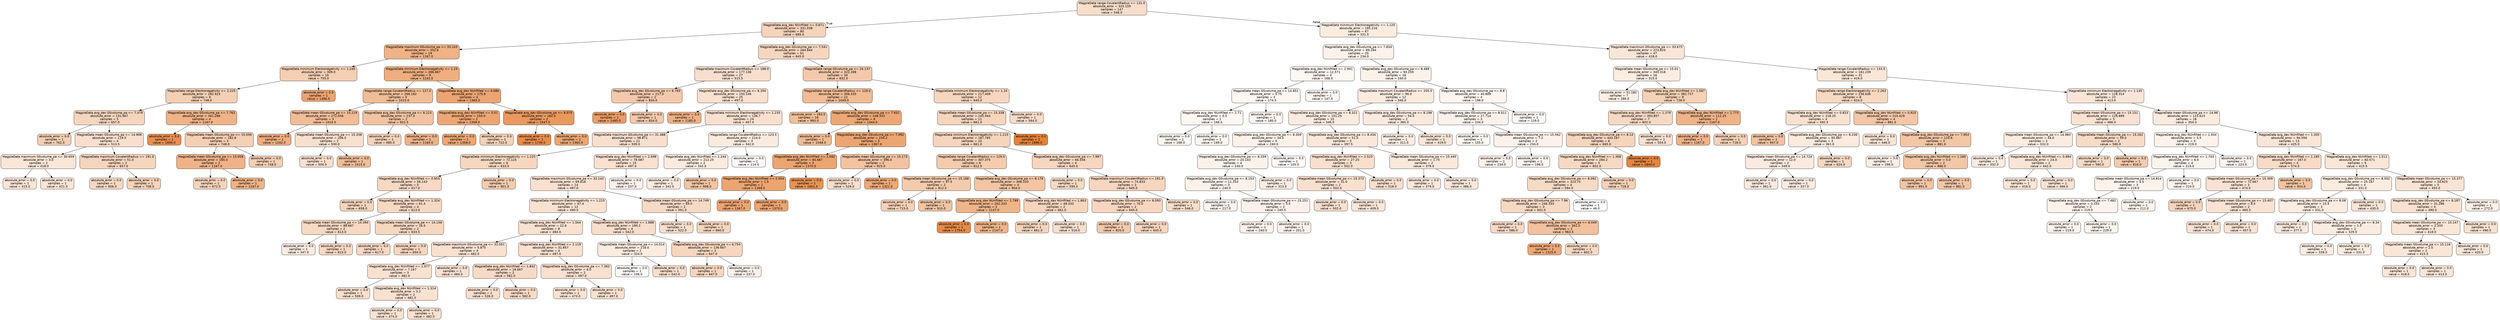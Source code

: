 digraph Tree {
node [shape=box, style="filled, rounded", color="black", fontname="helvetica"] ;
edge [fontname="helvetica"] ;
0 [label="MagpieData range CovalentRadius <= 131.0\nabsolute_error = 320.159\nsamples = 147\nvalue = 546.0", fillcolor="#f8ddc9"] ;
1 [label="MagpieData avg_dev NUnfilled <= 0.871\nabsolute_error = 331.038\nsamples = 80\nvalue = 685.0", fillcolor="#f6d3bb"] ;
0 -> 1 [labeldistance=2.5, labelangle=45, headlabel="True"] ;
2 [label="MagpieData maximum GSvolume_pa <= 33.243\nabsolute_error = 352.6\nsamples = 19\nvalue = 1167.0", fillcolor="#efb387"] ;
1 -> 2 ;
3 [label="MagpieData minimum Electronegativity <= 1.245\nabsolute_error = 309.0\nsamples = 10\nvalue = 755.0", fillcolor="#f5cfb3"] ;
2 -> 3 ;
4 [label="MagpieData range Electronegativity <= 2.225\nabsolute_error = 282.923\nsamples = 9\nvalue = 748.0", fillcolor="#f5cfb4"] ;
3 -> 4 ;
5 [label="MagpieData avg_dev GSvolume_pa <= 7.479\nabsolute_error = 131.667\nsamples = 5\nvalue = 657.0", fillcolor="#f6d5be"] ;
4 -> 5 ;
6 [label="absolute_error = 0.0\nsamples = 1\nvalue = 762.0", fillcolor="#f5ceb2"] ;
5 -> 6 ;
7 [label="MagpieData mean GSvolume_pa <= 14.906\nabsolute_error = 119.5\nsamples = 4\nvalue = 513.5", fillcolor="#f8dfcd"] ;
5 -> 7 ;
8 [label="MagpieData maximum GSvolume_pa <= 30.659\nabsolute_error = 3.0\nsamples = 2\nvalue = 418.0", fillcolor="#fae6d7"] ;
7 -> 8 ;
9 [label="absolute_error = 0.0\nsamples = 1\nvalue = 415.0", fillcolor="#fae6d8"] ;
8 -> 9 ;
10 [label="absolute_error = 0.0\nsamples = 1\nvalue = 421.0", fillcolor="#fae5d7"] ;
8 -> 10 ;
11 [label="MagpieData maximum CovalentRadius <= 191.0\nabsolute_error = 51.0\nsamples = 2\nvalue = 657.0", fillcolor="#f6d5be"] ;
7 -> 11 ;
12 [label="absolute_error = 0.0\nsamples = 1\nvalue = 606.0", fillcolor="#f7d9c3"] ;
11 -> 12 ;
13 [label="absolute_error = 0.0\nsamples = 1\nvalue = 708.0", fillcolor="#f6d2b8"] ;
11 -> 13 ;
14 [label="MagpieData avg_dev GSvolume_pa <= 7.763\nabsolute_error = 341.286\nsamples = 4\nvalue = 1167.0", fillcolor="#efb387"] ;
4 -> 14 ;
15 [label="absolute_error = 0.0\nsamples = 1\nvalue = 1695.0", fillcolor="#e88f4f"] ;
14 -> 15 ;
16 [label="MagpieData mean GSvolume_pa <= 15.056\nabsolute_error = 182.8\nsamples = 3\nvalue = 748.0", fillcolor="#f5cfb4"] ;
14 -> 16 ;
17 [label="MagpieData mean GSvolume_pa <= 15.008\nabsolute_error = 165.0\nsamples = 2\nvalue = 1167.0", fillcolor="#efb387"] ;
16 -> 17 ;
18 [label="absolute_error = 0.0\nsamples = 1\nvalue = 672.0", fillcolor="#f6d4bc"] ;
17 -> 18 ;
19 [label="absolute_error = 0.0\nsamples = 1\nvalue = 1167.0", fillcolor="#efb387"] ;
17 -> 19 ;
20 [label="absolute_error = 0.0\nsamples = 1\nvalue = 748.0", fillcolor="#f5cfb4"] ;
16 -> 20 ;
21 [label="absolute_error = 0.0\nsamples = 1\nvalue = 1396.0", fillcolor="#eca36f"] ;
3 -> 21 ;
22 [label="MagpieData minimum Electronegativity <= 1.23\nabsolute_error = 286.667\nsamples = 9\nvalue = 1242.0", fillcolor="#eeae7f"] ;
2 -> 22 ;
23 [label="MagpieData range CovalentRadius <= 127.0\nabsolute_error = 266.182\nsamples = 5\nvalue = 1015.0", fillcolor="#f1bd97"] ;
22 -> 23 ;
24 [label="MagpieData mean GSvolume_pa <= 15.219\nabsolute_error = 272.556\nsamples = 3\nvalue = 1015.0", fillcolor="#f1bd97"] ;
23 -> 24 ;
25 [label="absolute_error = 0.0\nsamples = 1\nvalue = 1242.0", fillcolor="#eeae7f"] ;
24 -> 25 ;
26 [label="MagpieData mean GSvolume_pa <= 15.338\nabsolute_error = 206.0\nsamples = 2\nvalue = 500.0", fillcolor="#f9e0ce"] ;
24 -> 26 ;
27 [label="absolute_error = 0.0\nsamples = 1\nvalue = 500.0", fillcolor="#f9e0ce"] ;
26 -> 27 ;
28 [label="absolute_error = 0.0\nsamples = 1\nvalue = 1015.0", fillcolor="#f1bd97"] ;
26 -> 28 ;
29 [label="MagpieData avg_dev GSvolume_pa <= 8.223\nabsolute_error = 237.5\nsamples = 2\nvalue = 922.5", fillcolor="#f3c3a1"] ;
23 -> 29 ;
30 [label="absolute_error = 0.0\nsamples = 1\nvalue = 685.0", fillcolor="#f6d3bb"] ;
29 -> 30 ;
31 [label="absolute_error = 0.0\nsamples = 1\nvalue = 1160.0", fillcolor="#efb388"] ;
29 -> 31 ;
32 [label="MagpieData avg_dev NUnfilled <= 0.686\nabsolute_error = 175.9\nsamples = 4\nvalue = 1365.0", fillcolor="#eca572"] ;
22 -> 32 ;
33 [label="MagpieData avg_dev NUnfilled <= 0.51\nabsolute_error = 159.0\nsamples = 2\nvalue = 1358.0", fillcolor="#eda673"] ;
32 -> 33 ;
34 [label="absolute_error = 0.0\nsamples = 1\nvalue = 1358.0", fillcolor="#eda673"] ;
33 -> 34 ;
35 [label="absolute_error = 0.0\nsamples = 1\nvalue = 722.0", fillcolor="#f5d1b7"] ;
33 -> 35 ;
36 [label="MagpieData avg_dev GSvolume_pa <= 8.075\nabsolute_error = 182.5\nsamples = 2\nvalue = 1547.5", fillcolor="#ea995e"] ;
32 -> 36 ;
37 [label="absolute_error = 0.0\nsamples = 1\nvalue = 1730.0", fillcolor="#e78c4b"] ;
36 -> 37 ;
38 [label="absolute_error = 0.0\nsamples = 1\nvalue = 1365.0", fillcolor="#eca572"] ;
36 -> 38 ;
39 [label="MagpieData avg_dev GSvolume_pa <= 7.541\nabsolute_error = 284.844\nsamples = 61\nvalue = 645.0", fillcolor="#f7d6bf"] ;
1 -> 39 ;
40 [label="MagpieData maximum CovalentRadius <= 188.0\nabsolute_error = 177.136\nsamples = 27\nvalue = 515.5", fillcolor="#f8dfcd"] ;
39 -> 40 ;
41 [label="MagpieData avg_dev GSvolume_pa <= 6.793\nabsolute_error = 217.0\nsamples = 2\nvalue = 834.0", fillcolor="#f4c9ab"] ;
40 -> 41 ;
42 [label="absolute_error = 0.0\nsamples = 1\nvalue = 1485.0", fillcolor="#eb9d65"] ;
41 -> 42 ;
43 [label="absolute_error = 0.0\nsamples = 1\nvalue = 834.0", fillcolor="#f4c9ab"] ;
41 -> 43 ;
44 [label="MagpieData avg_dev GSvolume_pa <= 6.356\nabsolute_error = 150.146\nsamples = 25\nvalue = 497.0", fillcolor="#f9e0cf"] ;
40 -> 44 ;
45 [label="absolute_error = 0.0\nsamples = 1\nvalue = 1185.0", fillcolor="#efb185"] ;
44 -> 45 ;
46 [label="MagpieData minimum Electronegativity <= 1.235\nabsolute_error = 136.7\nsamples = 24\nvalue = 497.0", fillcolor="#f9e0cf"] ;
44 -> 46 ;
47 [label="MagpieData maximum GSvolume_pa <= 31.488\nabsolute_error = 98.871\nsamples = 21\nvalue = 509.0", fillcolor="#f8dfcd"] ;
46 -> 47 ;
48 [label="MagpieData minimum Electronegativity <= 1.225\nabsolute_error = 72.125\nsamples = 6\nvalue = 633.5", fillcolor="#f7d7c0"] ;
47 -> 48 ;
49 [label="MagpieData avg_dev NUnfilled <= 0.953\nabsolute_error = 56.143\nsamples = 5\nvalue = 617.0", fillcolor="#f7d8c2"] ;
48 -> 49 ;
50 [label="absolute_error = 0.0\nsamples = 1\nvalue = 658.0", fillcolor="#f6d5bd"] ;
49 -> 50 ;
51 [label="MagpieData avg_dev NUnfilled <= 1.324\nabsolute_error = 61.4\nsamples = 4\nvalue = 613.0", fillcolor="#f7d8c2"] ;
49 -> 51 ;
52 [label="MagpieData mean GSvolume_pa <= 14.394\nabsolute_error = 88.667\nsamples = 2\nvalue = 613.0", fillcolor="#f7d8c2"] ;
51 -> 52 ;
53 [label="absolute_error = 0.0\nsamples = 1\nvalue = 347.0", fillcolor="#fbeadf"] ;
52 -> 53 ;
54 [label="absolute_error = 0.0\nsamples = 1\nvalue = 613.0", fillcolor="#f7d8c2"] ;
52 -> 54 ;
55 [label="MagpieData mean GSvolume_pa <= 14.158\nabsolute_error = 16.5\nsamples = 2\nvalue = 633.5", fillcolor="#f7d7c0"] ;
51 -> 55 ;
56 [label="absolute_error = 0.0\nsamples = 1\nvalue = 617.0", fillcolor="#f7d8c2"] ;
55 -> 56 ;
57 [label="absolute_error = 0.0\nsamples = 1\nvalue = 650.0", fillcolor="#f7d6be"] ;
55 -> 57 ;
58 [label="absolute_error = 0.0\nsamples = 1\nvalue = 801.0", fillcolor="#f4ccae"] ;
48 -> 58 ;
59 [label="MagpieData avg_dev NUnfilled <= 2.698\nabsolute_error = 78.087\nsamples = 15\nvalue = 497.0", fillcolor="#f9e0cf"] ;
47 -> 59 ;
60 [label="MagpieData maximum GSvolume_pa <= 33.243\nabsolute_error = 69.818\nsamples = 14\nvalue = 497.0", fillcolor="#f9e0cf"] ;
59 -> 60 ;
61 [label="MagpieData minimum Electronegativity <= 1.215\nabsolute_error = 67.4\nsamples = 12\nvalue = 490.5", fillcolor="#f9e1cf"] ;
60 -> 61 ;
62 [label="MagpieData avg_dev NUnfilled <= 1.564\nabsolute_error = 22.6\nsamples = 8\nvalue = 484.0", fillcolor="#f9e1d0"] ;
61 -> 62 ;
63 [label="MagpieData maximum GSvolume_pa <= 32.051\nabsolute_error = 5.875\nsamples = 4\nvalue = 482.0", fillcolor="#f9e1d0"] ;
62 -> 63 ;
64 [label="MagpieData avg_dev NUnfilled <= 1.077\nabsolute_error = 7.167\nsamples = 3\nvalue = 482.0", fillcolor="#f9e1d0"] ;
63 -> 64 ;
65 [label="absolute_error = 0.0\nsamples = 1\nvalue = 509.0", fillcolor="#f8dfcd"] ;
64 -> 65 ;
66 [label="MagpieData avg_dev NUnfilled <= 1.314\nabsolute_error = 3.2\nsamples = 2\nvalue = 482.0", fillcolor="#f9e1d0"] ;
64 -> 66 ;
67 [label="absolute_error = 0.0\nsamples = 1\nvalue = 474.0", fillcolor="#f9e2d1"] ;
66 -> 67 ;
68 [label="absolute_error = 0.0\nsamples = 1\nvalue = 482.0", fillcolor="#f9e1d0"] ;
66 -> 68 ;
69 [label="absolute_error = 0.0\nsamples = 1\nvalue = 484.0", fillcolor="#f9e1d0"] ;
63 -> 69 ;
70 [label="MagpieData avg_dev NUnfilled <= 2.119\nabsolute_error = 31.857\nsamples = 4\nvalue = 497.0", fillcolor="#f9e0cf"] ;
62 -> 70 ;
71 [label="MagpieData avg_dev NUnfilled <= 1.842\nabsolute_error = 18.667\nsamples = 2\nvalue = 582.0", fillcolor="#f7dac6"] ;
70 -> 71 ;
72 [label="absolute_error = 0.0\nsamples = 1\nvalue = 526.0", fillcolor="#f8decc"] ;
71 -> 72 ;
73 [label="absolute_error = 0.0\nsamples = 1\nvalue = 582.0", fillcolor="#f7dac6"] ;
71 -> 73 ;
74 [label="MagpieData avg_dev GSvolume_pa <= 7.362\nabsolute_error = 6.0\nsamples = 2\nvalue = 497.0", fillcolor="#f9e0cf"] ;
70 -> 74 ;
75 [label="absolute_error = 0.0\nsamples = 1\nvalue = 473.0", fillcolor="#f9e2d1"] ;
74 -> 75 ;
76 [label="absolute_error = 0.0\nsamples = 1\nvalue = 497.0", fillcolor="#f9e0cf"] ;
74 -> 76 ;
77 [label="MagpieData avg_dev NUnfilled <= 1.888\nabsolute_error = 190.2\nsamples = 4\nvalue = 542.0", fillcolor="#f8ddca"] ;
61 -> 77 ;
78 [label="MagpieData mean GSvolume_pa <= 14.514\nabsolute_error = 218.0\nsamples = 2\nvalue = 324.0", fillcolor="#fbece1"] ;
77 -> 78 ;
79 [label="absolute_error = 0.0\nsamples = 1\nvalue = 106.0", fillcolor="#fefbf9"] ;
78 -> 79 ;
80 [label="absolute_error = 0.0\nsamples = 1\nvalue = 542.0", fillcolor="#f8ddca"] ;
78 -> 80 ;
81 [label="MagpieData avg_dev GSvolume_pa <= 6.754\nabsolute_error = 136.667\nsamples = 2\nvalue = 647.0", fillcolor="#f7d6bf"] ;
77 -> 81 ;
82 [label="absolute_error = 0.0\nsamples = 1\nvalue = 647.0", fillcolor="#f7d6bf"] ;
81 -> 82 ;
83 [label="absolute_error = 0.0\nsamples = 1\nvalue = 237.0", fillcolor="#fcf2eb"] ;
81 -> 83 ;
84 [label="MagpieData mean GSvolume_pa <= 14.749\nabsolute_error = 69.0\nsamples = 2\nvalue = 591.0", fillcolor="#f7dac5"] ;
60 -> 84 ;
85 [label="absolute_error = 0.0\nsamples = 1\nvalue = 522.0", fillcolor="#f8dfcc"] ;
84 -> 85 ;
86 [label="absolute_error = 0.0\nsamples = 1\nvalue = 660.0", fillcolor="#f6d5bd"] ;
84 -> 86 ;
87 [label="absolute_error = 0.0\nsamples = 1\nvalue = 237.0", fillcolor="#fcf2eb"] ;
59 -> 87 ;
88 [label="MagpieData range CovalentRadius <= 123.5\nabsolute_error = 214.0\nsamples = 3\nvalue = 342.0", fillcolor="#fbebdf"] ;
46 -> 88 ;
89 [label="MagpieData avg_dev NUnfilled <= 1.244\nabsolute_error = 212.25\nsamples = 2\nvalue = 342.0", fillcolor="#fbebdf"] ;
88 -> 89 ;
90 [label="absolute_error = 0.0\nsamples = 1\nvalue = 342.0", fillcolor="#fbebdf"] ;
89 -> 90 ;
91 [label="absolute_error = 0.0\nsamples = 1\nvalue = 908.0", fillcolor="#f3c4a3"] ;
89 -> 91 ;
92 [label="absolute_error = 0.0\nsamples = 1\nvalue = 114.0", fillcolor="#fefaf8"] ;
88 -> 92 ;
93 [label="MagpieData range GSvolume_pa <= 24.137\nabsolute_error = 322.288\nsamples = 34\nvalue = 832.0", fillcolor="#f4c9ab"] ;
39 -> 93 ;
94 [label="MagpieData range CovalentRadius <= 129.0\nabsolute_error = 306.333\nsamples = 22\nvalue = 1049.0", fillcolor="#f1bb94"] ;
93 -> 94 ;
95 [label="absolute_error = 293.5\nsamples = 16\nvalue = 993.0", fillcolor="#f2bf9a"] ;
94 -> 95 ;
96 [label="MagpieData avg_dev GSvolume_pa <= 7.652\nabsolute_error = 248.333\nsamples = 6\nvalue = 1344.0", fillcolor="#eda774"] ;
94 -> 96 ;
97 [label="absolute_error = 0.0\nsamples = 1\nvalue = 1048.0", fillcolor="#f1bb94"] ;
96 -> 97 ;
98 [label="MagpieData avg_dev GSvolume_pa <= 7.992\nabsolute_error = 234.2\nsamples = 5\nvalue = 1367.0", fillcolor="#eca572"] ;
96 -> 98 ;
99 [label="MagpieData avg_dev NUnfilled <= 2.092\nabsolute_error = 94.667\nsamples = 3\nvalue = 1370.0", fillcolor="#eca571"] ;
98 -> 99 ;
100 [label="MagpieData avg_dev NUnfilled <= 2.054\nabsolute_error = 1.5\nsamples = 2\nvalue = 1368.5", fillcolor="#eca571"] ;
99 -> 100 ;
101 [label="absolute_error = 0.0\nsamples = 1\nvalue = 1367.0", fillcolor="#eca572"] ;
100 -> 101 ;
102 [label="absolute_error = 0.0\nsamples = 1\nvalue = 1370.0", fillcolor="#eca571"] ;
100 -> 102 ;
103 [label="absolute_error = 0.0\nsamples = 1\nvalue = 1651.0", fillcolor="#e89253"] ;
99 -> 103 ;
104 [label="MagpieData mean GSvolume_pa <= 15.173\nabsolute_error = 396.0\nsamples = 2\nvalue = 925.0", fillcolor="#f3c3a1"] ;
98 -> 104 ;
105 [label="absolute_error = 0.0\nsamples = 1\nvalue = 529.0", fillcolor="#f8decb"] ;
104 -> 105 ;
106 [label="absolute_error = 0.0\nsamples = 1\nvalue = 1321.0", fillcolor="#eda877"] ;
104 -> 106 ;
107 [label="MagpieData minimum Electronegativity <= 1.24\nabsolute_error = 217.409\nsamples = 12\nvalue = 645.0", fillcolor="#f7d6bf"] ;
93 -> 107 ;
108 [label="MagpieData mean GSvolume_pa <= 15.338\nabsolute_error = 245.944\nsamples = 11\nvalue = 661.0", fillcolor="#f6d5bd"] ;
107 -> 108 ;
109 [label="MagpieData minimum Electronegativity <= 1.215\nabsolute_error = 187.765\nsamples = 10\nvalue = 661.0", fillcolor="#f6d5bd"] ;
108 -> 109 ;
110 [label="MagpieData range CovalentRadius <= 129.0\nabsolute_error = 307.375\nsamples = 6\nvalue = 812.5", fillcolor="#f4cbad"] ;
109 -> 110 ;
111 [label="MagpieData mean GSvolume_pa <= 15.188\nabsolute_error = 97.5\nsamples = 2\nvalue = 812.5", fillcolor="#f4cbad"] ;
110 -> 111 ;
112 [label="absolute_error = 0.0\nsamples = 1\nvalue = 715.0", fillcolor="#f6d1b7"] ;
111 -> 112 ;
113 [label="absolute_error = 0.0\nsamples = 1\nvalue = 910.0", fillcolor="#f3c4a3"] ;
111 -> 113 ;
114 [label="MagpieData avg_dev GSvolume_pa <= 8.176\nabsolute_error = 368.333\nsamples = 4\nvalue = 904.0", fillcolor="#f3c5a3"] ;
110 -> 114 ;
115 [label="MagpieData avg_dev NUnfilled <= 1.789\nabsolute_error = 202.333\nsamples = 2\nvalue = 1147.0", fillcolor="#f0b489"] ;
114 -> 115 ;
116 [label="absolute_error = 0.0\nsamples = 1\nvalue = 1754.0", fillcolor="#e78b48"] ;
115 -> 116 ;
117 [label="absolute_error = 0.0\nsamples = 1\nvalue = 1147.0", fillcolor="#f0b489"] ;
115 -> 117 ;
118 [label="MagpieData avg_dev NUnfilled <= 1.863\nabsolute_error = 48.333\nsamples = 2\nvalue = 661.0", fillcolor="#f6d5bd"] ;
114 -> 118 ;
119 [label="absolute_error = 0.0\nsamples = 1\nvalue = 661.0", fillcolor="#f6d5bd"] ;
118 -> 119 ;
120 [label="absolute_error = 0.0\nsamples = 1\nvalue = 516.0", fillcolor="#f8dfcd"] ;
118 -> 120 ;
121 [label="MagpieData avg_dev GSvolume_pa <= 7.997\nabsolute_error = 66.556\nsamples = 4\nvalue = 645.0", fillcolor="#f7d6bf"] ;
109 -> 121 ;
122 [label="absolute_error = 0.0\nsamples = 1\nvalue = 595.0", fillcolor="#f7dac4"] ;
121 -> 122 ;
123 [label="MagpieData maximum CovalentRadius <= 191.0\nabsolute_error = 74.833\nsamples = 3\nvalue = 645.0", fillcolor="#f7d6bf"] ;
121 -> 123 ;
124 [label="MagpieData avg_dev GSvolume_pa <= 8.093\nabsolute_error = 70.0\nsamples = 2\nvalue = 645.0", fillcolor="#f7d6bf"] ;
123 -> 124 ;
125 [label="absolute_error = 0.0\nsamples = 1\nvalue = 820.0", fillcolor="#f4caac"] ;
124 -> 125 ;
126 [label="absolute_error = 0.0\nsamples = 1\nvalue = 645.0", fillcolor="#f7d6bf"] ;
124 -> 126 ;
127 [label="absolute_error = 0.0\nsamples = 1\nvalue = 546.0", fillcolor="#f8ddc9"] ;
123 -> 127 ;
128 [label="absolute_error = 0.0\nsamples = 1\nvalue = 1896.0", fillcolor="#e58139"] ;
108 -> 128 ;
129 [label="absolute_error = 0.0\nsamples = 1\nvalue = 564.0", fillcolor="#f8dcc8"] ;
107 -> 129 ;
130 [label="MagpieData minimum Electronegativity <= 1.125\nabsolute_error = 195.216\nsamples = 67\nvalue = 331.5", fillcolor="#fbece0"] ;
0 -> 130 [labeldistance=2.5, labelangle=-45, headlabel="False"] ;
131 [label="MagpieData avg_dev GSvolume_pa <= 7.834\nabsolute_error = 89.294\nsamples = 20\nvalue = 234.0", fillcolor="#fcf2eb"] ;
130 -> 131 ;
132 [label="MagpieData avg_dev NUnfilled <= 2.941\nabsolute_error = 12.571\nsamples = 4\nvalue = 168.0", fillcolor="#fdf7f2"] ;
131 -> 132 ;
133 [label="MagpieData mean GSvolume_pa <= 14.851\nabsolute_error = 5.75\nsamples = 3\nvalue = 174.5", fillcolor="#fdf6f1"] ;
132 -> 133 ;
134 [label="MagpieData avg_dev NUnfilled <= 2.71\nabsolute_error = 0.5\nsamples = 2\nvalue = 168.5", fillcolor="#fdf7f2"] ;
133 -> 134 ;
135 [label="absolute_error = 0.0\nsamples = 1\nvalue = 168.0", fillcolor="#fdf7f2"] ;
134 -> 135 ;
136 [label="absolute_error = 0.0\nsamples = 1\nvalue = 169.0", fillcolor="#fdf7f2"] ;
134 -> 136 ;
137 [label="absolute_error = 0.0\nsamples = 1\nvalue = 180.0", fillcolor="#fdf6f1"] ;
133 -> 137 ;
138 [label="absolute_error = 0.0\nsamples = 1\nvalue = 147.0", fillcolor="#fef8f4"] ;
132 -> 138 ;
139 [label="MagpieData avg_dev GSvolume_pa <= 8.489\nabsolute_error = 93.259\nsamples = 16\nvalue = 240.0", fillcolor="#fcf2ea"] ;
131 -> 139 ;
140 [label="MagpieData maximum CovalentRadius <= 205.5\nabsolute_error = 96.0\nsamples = 12\nvalue = 346.0", fillcolor="#fbebdf"] ;
139 -> 140 ;
141 [label="MagpieData avg_dev GSvolume_pa <= 8.321\nabsolute_error = 101.25\nsamples = 10\nvalue = 346.0", fillcolor="#fbebdf"] ;
140 -> 141 ;
142 [label="MagpieData avg_dev GSvolume_pa <= 8.309\nabsolute_error = 34.5\nsamples = 5\nvalue = 240.0", fillcolor="#fcf2ea"] ;
141 -> 142 ;
143 [label="MagpieData avg_dev GSvolume_pa <= 8.259\nabsolute_error = 20.143\nsamples = 4\nvalue = 240.0", fillcolor="#fcf2ea"] ;
142 -> 143 ;
144 [label="MagpieData avg_dev GSvolume_pa <= 8.153\nabsolute_error = 11.333\nsamples = 3\nvalue = 240.0", fillcolor="#fcf2ea"] ;
143 -> 144 ;
145 [label="absolute_error = 0.0\nsamples = 1\nvalue = 217.0", fillcolor="#fdf3ed"] ;
144 -> 145 ;
146 [label="MagpieData mean GSvolume_pa <= 15.251\nabsolute_error = 5.5\nsamples = 2\nvalue = 245.5", fillcolor="#fcf1ea"] ;
144 -> 146 ;
147 [label="absolute_error = 0.0\nsamples = 1\nvalue = 240.0", fillcolor="#fcf2ea"] ;
146 -> 147 ;
148 [label="absolute_error = 0.0\nsamples = 1\nvalue = 251.0", fillcolor="#fcf1e9"] ;
146 -> 148 ;
149 [label="absolute_error = 0.0\nsamples = 1\nvalue = 313.0", fillcolor="#fbede2"] ;
143 -> 149 ;
150 [label="absolute_error = 0.0\nsamples = 1\nvalue = 105.0", fillcolor="#fefbf9"] ;
142 -> 150 ;
151 [label="MagpieData avg_dev GSvolume_pa <= 8.434\nabsolute_error = 51.0\nsamples = 5\nvalue = 397.5", fillcolor="#fae7d9"] ;
141 -> 151 ;
152 [label="MagpieData avg_dev NUnfilled <= 2.525\nabsolute_error = 27.25\nsamples = 3\nvalue = 502.0", fillcolor="#f9e0ce"] ;
151 -> 152 ;
153 [label="MagpieData mean GSvolume_pa <= 15.373\nabsolute_error = 31.0\nsamples = 2\nvalue = 502.0", fillcolor="#f9e0ce"] ;
152 -> 153 ;
154 [label="absolute_error = 0.0\nsamples = 1\nvalue = 502.0", fillcolor="#f9e0ce"] ;
153 -> 154 ;
155 [label="absolute_error = 0.0\nsamples = 1\nvalue = 409.0", fillcolor="#fae6d8"] ;
153 -> 155 ;
156 [label="absolute_error = 0.0\nsamples = 1\nvalue = 518.0", fillcolor="#f8dfcc"] ;
152 -> 156 ;
157 [label="MagpieData mean GSvolume_pa <= 15.445\nabsolute_error = 1.75\nsamples = 2\nvalue = 379.0", fillcolor="#fae8db"] ;
151 -> 157 ;
158 [label="absolute_error = 0.0\nsamples = 1\nvalue = 379.0", fillcolor="#fae8db"] ;
157 -> 158 ;
159 [label="absolute_error = 0.0\nsamples = 1\nvalue = 386.0", fillcolor="#fae8db"] ;
157 -> 159 ;
160 [label="MagpieData avg_dev GSvolume_pa <= 8.198\nabsolute_error = 54.0\nsamples = 2\nvalue = 365.0", fillcolor="#fbe9dd"] ;
140 -> 160 ;
161 [label="absolute_error = 0.0\nsamples = 1\nvalue = 311.0", fillcolor="#fbede3"] ;
160 -> 161 ;
162 [label="absolute_error = 0.0\nsamples = 1\nvalue = 419.0", fillcolor="#fae6d7"] ;
160 -> 162 ;
163 [label="MagpieData avg_dev GSvolume_pa <= 8.8\nabsolute_error = 40.889\nsamples = 4\nvalue = 198.0", fillcolor="#fdf5ef"] ;
139 -> 163 ;
164 [label="MagpieData avg_dev GSvolume_pa <= 8.511\nabsolute_error = 27.714\nsamples = 3\nvalue = 234.0", fillcolor="#fcf2eb"] ;
163 -> 164 ;
165 [label="absolute_error = 0.0\nsamples = 1\nvalue = 155.0", fillcolor="#fdf8f3"] ;
164 -> 165 ;
166 [label="MagpieData mean GSvolume_pa <= 15.562\nabsolute_error = 7.2\nsamples = 2\nvalue = 234.0", fillcolor="#fcf2eb"] ;
164 -> 166 ;
167 [label="absolute_error = 0.0\nsamples = 1\nvalue = 234.0", fillcolor="#fcf2eb"] ;
166 -> 167 ;
168 [label="absolute_error = 0.0\nsamples = 1\nvalue = 198.0", fillcolor="#fdf5ef"] ;
166 -> 168 ;
169 [label="absolute_error = 0.0\nsamples = 1\nvalue = 129.0", fillcolor="#fef9f6"] ;
163 -> 169 ;
170 [label="MagpieData maximum GSvolume_pa <= 33.675\nabsolute_error = 223.824\nsamples = 47\nvalue = 418.0", fillcolor="#fae6d7"] ;
130 -> 170 ;
171 [label="MagpieData mean GSvolume_pa <= 15.01\nabsolute_error = 345.318\nsamples = 16\nvalue = 315.0", fillcolor="#fbede2"] ;
170 -> 171 ;
172 [label="absolute_error = 51.182\nsamples = 7\nvalue = 286.0", fillcolor="#fcefe5"] ;
171 -> 172 ;
173 [label="MagpieData avg_dev NUnfilled <= 1.587\nabsolute_error = 382.727\nsamples = 9\nvalue = 728.0", fillcolor="#f5d1b6"] ;
171 -> 173 ;
174 [label="MagpieData avg_dev NUnfilled <= 1.379\nabsolute_error = 393.857\nsamples = 7\nvalue = 602.0", fillcolor="#f7d9c3"] ;
173 -> 174 ;
175 [label="MagpieData avg_dev GSvolume_pa <= 8.14\nabsolute_error = 443.167\nsamples = 6\nvalue = 665.0", fillcolor="#f6d5bd"] ;
174 -> 175 ;
176 [label="MagpieData avg_dev NUnfilled <= 1.308\nabsolute_error = 284.2\nsamples = 5\nvalue = 602.0", fillcolor="#f7d9c3"] ;
175 -> 176 ;
177 [label="MagpieData avg_dev GSvolume_pa <= 8.092\nabsolute_error = 323.75\nsamples = 4\nvalue = 594.0", fillcolor="#f7dac4"] ;
176 -> 177 ;
178 [label="MagpieData avg_dev GSvolume_pa <= 7.96\nabsolute_error = 246.333\nsamples = 3\nvalue = 602.0", fillcolor="#f7d9c3"] ;
177 -> 178 ;
179 [label="absolute_error = 0.0\nsamples = 1\nvalue = 586.0", fillcolor="#f7dac5"] ;
178 -> 179 ;
180 [label="MagpieData avg_dev GSvolume_pa <= 8.049\nabsolute_error = 361.5\nsamples = 2\nvalue = 963.5", fillcolor="#f2c19d"] ;
178 -> 180 ;
181 [label="absolute_error = 0.0\nsamples = 1\nvalue = 1325.0", fillcolor="#eda876"] ;
180 -> 181 ;
182 [label="absolute_error = 0.0\nsamples = 1\nvalue = 602.0", fillcolor="#f7d9c3"] ;
180 -> 182 ;
183 [label="absolute_error = 0.0\nsamples = 1\nvalue = 46.0", fillcolor="#ffffff"] ;
177 -> 183 ;
184 [label="absolute_error = 0.0\nsamples = 1\nvalue = 728.0", fillcolor="#f5d1b6"] ;
176 -> 184 ;
185 [label="absolute_error = 0.0\nsamples = 1\nvalue = 1840.0", fillcolor="#e6853f"] ;
175 -> 185 ;
186 [label="absolute_error = 0.0\nsamples = 1\nvalue = 504.0", fillcolor="#f9e0ce"] ;
174 -> 186 ;
187 [label="MagpieData avg_dev NUnfilled <= 1.773\nabsolute_error = 112.25\nsamples = 2\nvalue = 1167.0", fillcolor="#efb387"] ;
173 -> 187 ;
188 [label="absolute_error = 0.0\nsamples = 1\nvalue = 1167.0", fillcolor="#efb387"] ;
187 -> 188 ;
189 [label="absolute_error = 0.0\nsamples = 1\nvalue = 718.0", fillcolor="#f6d1b7"] ;
187 -> 189 ;
190 [label="MagpieData range CovalentRadius <= 133.5\nabsolute_error = 161.239\nsamples = 31\nvalue = 419.0", fillcolor="#fae6d7"] ;
170 -> 190 ;
191 [label="MagpieData range Electronegativity <= 2.263\nabsolute_error = 236.636\nsamples = 8\nvalue = 624.0", fillcolor="#f7d8c1"] ;
190 -> 191 ;
192 [label="MagpieData avg_dev NUnfilled <= 0.823\nabsolute_error = 218.25\nsamples = 4\nvalue = 492.5", fillcolor="#f9e1cf"] ;
191 -> 192 ;
193 [label="absolute_error = 0.0\nsamples = 1\nvalue = 947.0", fillcolor="#f2c29f"] ;
192 -> 193 ;
194 [label="MagpieData avg_dev GSvolume_pa <= 8.336\nabsolute_error = 95.667\nsamples = 3\nvalue = 361.0", fillcolor="#fbeadd"] ;
192 -> 194 ;
195 [label="MagpieData mean GSvolume_pa <= 14.724\nabsolute_error = 12.0\nsamples = 2\nvalue = 349.0", fillcolor="#fbeadf"] ;
194 -> 195 ;
196 [label="absolute_error = 0.0\nsamples = 1\nvalue = 361.0", fillcolor="#fbeadd"] ;
195 -> 196 ;
197 [label="absolute_error = 0.0\nsamples = 1\nvalue = 337.0", fillcolor="#fbebe0"] ;
195 -> 197 ;
198 [label="absolute_error = 0.0\nsamples = 1\nvalue = 624.0", fillcolor="#f7d8c1"] ;
194 -> 198 ;
199 [label="MagpieData avg_dev NUnfilled <= 0.925\nabsolute_error = 210.429\nsamples = 4\nvalue = 881.0", fillcolor="#f3c6a6"] ;
191 -> 199 ;
200 [label="absolute_error = 0.0\nsamples = 1\nvalue = 446.0", fillcolor="#f9e4d4"] ;
199 -> 200 ;
201 [label="MagpieData avg_dev GSvolume_pa <= 7.954\nabsolute_error = 120.6\nsamples = 3\nvalue = 881.0", fillcolor="#f3c6a6"] ;
199 -> 201 ;
202 [label="absolute_error = 0.0\nsamples = 1\nvalue = 298.0", fillcolor="#fbeee4"] ;
201 -> 202 ;
203 [label="MagpieData avg_dev NUnfilled <= 1.185\nabsolute_error = 5.0\nsamples = 2\nvalue = 886.0", fillcolor="#f3c6a5"] ;
201 -> 203 ;
204 [label="absolute_error = 0.0\nsamples = 1\nvalue = 891.0", fillcolor="#f3c5a5"] ;
203 -> 204 ;
205 [label="absolute_error = 0.0\nsamples = 1\nvalue = 881.0", fillcolor="#f3c6a6"] ;
203 -> 205 ;
206 [label="MagpieData minimum Electronegativity <= 1.135\nabsolute_error = 128.314\nsamples = 23\nvalue = 413.0", fillcolor="#fae6d8"] ;
190 -> 206 ;
207 [label="MagpieData mean GSvolume_pa <= 15.151\nabsolute_error = 126.889\nsamples = 5\nvalue = 466.0", fillcolor="#f9e2d2"] ;
206 -> 207 ;
208 [label="MagpieData mean GSvolume_pa <= 14.983\nabsolute_error = 44.0\nsamples = 3\nvalue = 332.0", fillcolor="#fbece0"] ;
207 -> 208 ;
209 [label="absolute_error = 0.0\nsamples = 1\nvalue = 332.0", fillcolor="#fbece0"] ;
208 -> 209 ;
210 [label="MagpieData avg_dev NUnfilled <= 0.884\nabsolute_error = 24.0\nsamples = 2\nvalue = 442.0", fillcolor="#f9e4d5"] ;
208 -> 210 ;
211 [label="absolute_error = 0.0\nsamples = 1\nvalue = 418.0", fillcolor="#fae6d7"] ;
210 -> 211 ;
212 [label="absolute_error = 0.0\nsamples = 1\nvalue = 466.0", fillcolor="#f9e2d2"] ;
210 -> 212 ;
213 [label="MagpieData mean GSvolume_pa <= 15.262\nabsolute_error = 59.0\nsamples = 2\nvalue = 580.0", fillcolor="#f7dbc6"] ;
207 -> 213 ;
214 [label="absolute_error = 0.0\nsamples = 1\nvalue = 580.0", fillcolor="#f7dbc6"] ;
213 -> 214 ;
215 [label="absolute_error = 0.0\nsamples = 1\nvalue = 816.0", fillcolor="#f4cbad"] ;
213 -> 215 ;
216 [label="MagpieData mean GSvolume_pa <= 14.98\nabsolute_error = 123.615\nsamples = 18\nvalue = 354.0", fillcolor="#fbeade"] ;
206 -> 216 ;
217 [label="MagpieData avg_dev NUnfilled <= 1.934\nabsolute_error = 5.5\nsamples = 5\nvalue = 219.0", fillcolor="#fdf3ec"] ;
216 -> 217 ;
218 [label="MagpieData avg_dev NUnfilled <= 1.703\nabsolute_error = 6.0\nsamples = 4\nvalue = 215.0", fillcolor="#fdf3ed"] ;
217 -> 218 ;
219 [label="MagpieData mean GSvolume_pa <= 14.814\nabsolute_error = 4.5\nsamples = 3\nvalue = 219.0", fillcolor="#fdf3ec"] ;
218 -> 219 ;
220 [label="MagpieData avg_dev GSvolume_pa <= 7.482\nabsolute_error = 3.333\nsamples = 2\nvalue = 219.0", fillcolor="#fdf3ec"] ;
219 -> 220 ;
221 [label="absolute_error = 0.0\nsamples = 1\nvalue = 219.0", fillcolor="#fdf3ec"] ;
220 -> 221 ;
222 [label="absolute_error = 0.0\nsamples = 1\nvalue = 229.0", fillcolor="#fcf3eb"] ;
220 -> 222 ;
223 [label="absolute_error = 0.0\nsamples = 1\nvalue = 211.0", fillcolor="#fdf4ed"] ;
219 -> 223 ;
224 [label="absolute_error = 0.0\nsamples = 1\nvalue = 210.0", fillcolor="#fdf4ed"] ;
218 -> 224 ;
225 [label="absolute_error = 0.0\nsamples = 1\nvalue = 223.0", fillcolor="#fdf3ec"] ;
217 -> 225 ;
226 [label="MagpieData avg_dev NUnfilled <= 1.305\nabsolute_error = 94.556\nsamples = 13\nvalue = 425.0", fillcolor="#fae5d6"] ;
216 -> 226 ;
227 [label="MagpieData avg_dev NUnfilled <= 1.185\nabsolute_error = 167.0\nsamples = 4\nvalue = 574.5", fillcolor="#f8dbc6"] ;
226 -> 227 ;
228 [label="MagpieData mean GSvolume_pa <= 15.309\nabsolute_error = 72.667\nsamples = 3\nvalue = 474.0", fillcolor="#f9e2d1"] ;
227 -> 228 ;
229 [label="absolute_error = 0.0\nsamples = 1\nvalue = 675.0", fillcolor="#f6d4bc"] ;
228 -> 229 ;
230 [label="MagpieData mean GSvolume_pa <= 15.407\nabsolute_error = 8.5\nsamples = 2\nvalue = 465.5", fillcolor="#f9e2d2"] ;
228 -> 230 ;
231 [label="absolute_error = 0.0\nsamples = 1\nvalue = 474.0", fillcolor="#f9e2d1"] ;
230 -> 231 ;
232 [label="absolute_error = 0.0\nsamples = 1\nvalue = 457.0", fillcolor="#f9e3d3"] ;
230 -> 232 ;
233 [label="absolute_error = 0.0\nsamples = 1\nvalue = 924.0", fillcolor="#f3c3a1"] ;
227 -> 233 ;
234 [label="MagpieData avg_dev NUnfilled <= 1.511\nabsolute_error = 60.571\nsamples = 9\nvalue = 415.5", fillcolor="#fae6d7"] ;
226 -> 234 ;
235 [label="MagpieData avg_dev GSvolume_pa <= 8.502\nabsolute_error = 25.167\nsamples = 4\nvalue = 331.0", fillcolor="#fbece0"] ;
234 -> 235 ;
236 [label="MagpieData avg_dev GSvolume_pa <= 8.08\nabsolute_error = 10.4\nsamples = 3\nvalue = 331.0", fillcolor="#fbece0"] ;
235 -> 236 ;
237 [label="absolute_error = 0.0\nsamples = 1\nvalue = 377.0", fillcolor="#fae8dc"] ;
236 -> 237 ;
238 [label="MagpieData avg_dev GSvolume_pa <= 8.34\nabsolute_error = 1.5\nsamples = 2\nvalue = 329.5", fillcolor="#fbece1"] ;
236 -> 238 ;
239 [label="absolute_error = 0.0\nsamples = 1\nvalue = 328.0", fillcolor="#fbece1"] ;
238 -> 239 ;
240 [label="absolute_error = 0.0\nsamples = 1\nvalue = 331.0", fillcolor="#fbece0"] ;
238 -> 240 ;
241 [label="absolute_error = 0.0\nsamples = 1\nvalue = 430.0", fillcolor="#fae5d6"] ;
235 -> 241 ;
242 [label="MagpieData mean GSvolume_pa <= 15.377\nabsolute_error = 54.625\nsamples = 5\nvalue = 455.0", fillcolor="#f9e3d3"] ;
234 -> 242 ;
243 [label="MagpieData avg_dev GSvolume_pa <= 8.187\nabsolute_error = 31.286\nsamples = 4\nvalue = 490.0", fillcolor="#f9e1cf"] ;
242 -> 243 ;
244 [label="MagpieData mean GSvolume_pa <= 15.147\nabsolute_error = 2.333\nsamples = 3\nvalue = 418.0", fillcolor="#fae6d7"] ;
243 -> 244 ;
245 [label="MagpieData mean GSvolume_pa <= 15.116\nabsolute_error = 2.5\nsamples = 2\nvalue = 415.5", fillcolor="#fae6d7"] ;
244 -> 245 ;
246 [label="absolute_error = 0.0\nsamples = 1\nvalue = 418.0", fillcolor="#fae6d7"] ;
245 -> 246 ;
247 [label="absolute_error = 0.0\nsamples = 1\nvalue = 413.0", fillcolor="#fae6d8"] ;
245 -> 247 ;
248 [label="absolute_error = 0.0\nsamples = 1\nvalue = 420.0", fillcolor="#fae6d7"] ;
244 -> 248 ;
249 [label="absolute_error = 0.0\nsamples = 1\nvalue = 490.0", fillcolor="#f9e1cf"] ;
243 -> 249 ;
250 [label="absolute_error = 0.0\nsamples = 1\nvalue = 272.0", fillcolor="#fcf0e7"] ;
242 -> 250 ;
}